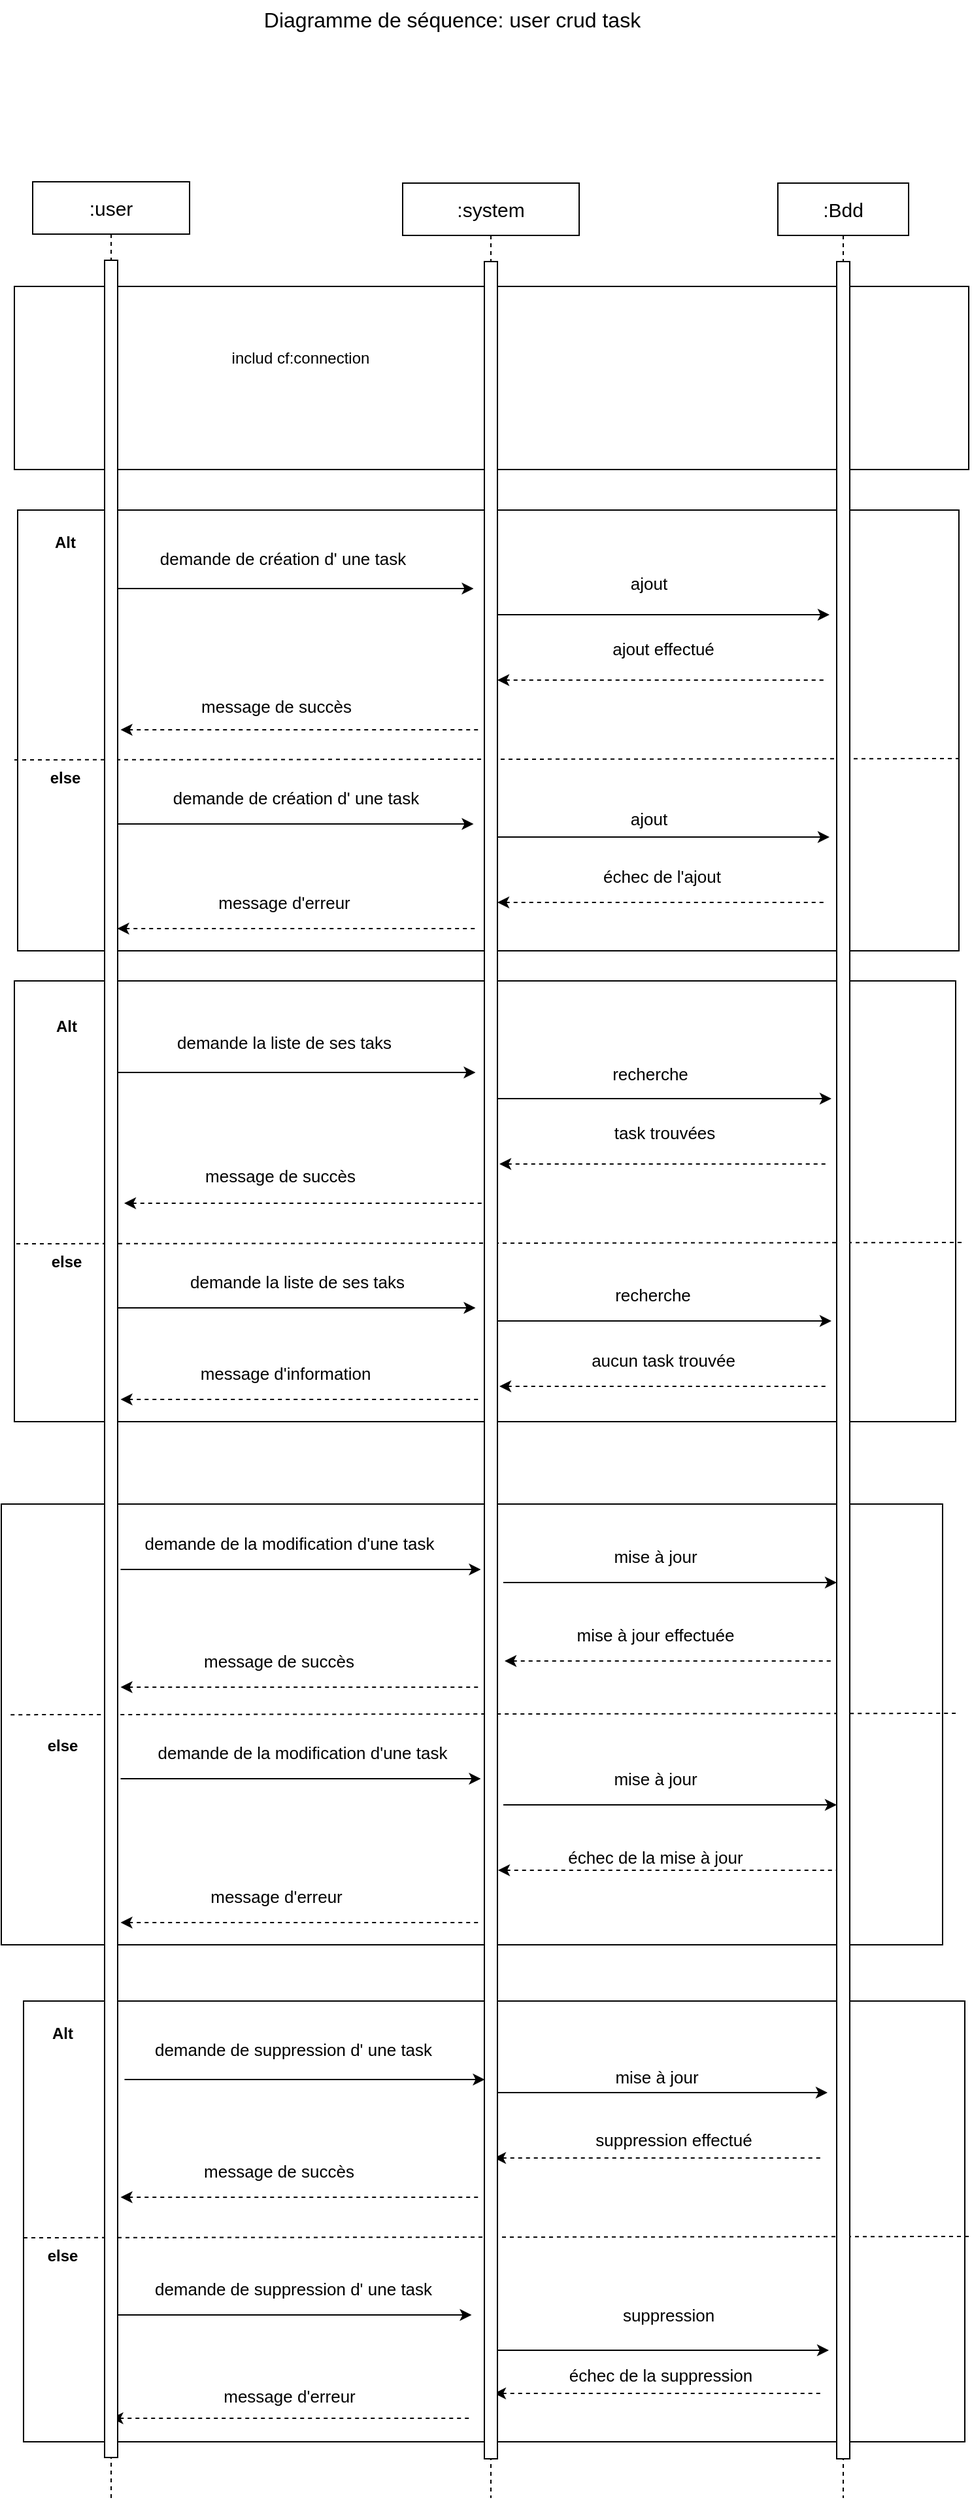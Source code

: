 <mxfile version="24.2.7" type="device">
  <diagram name="Page-1" id="Ps2r2qfA56nc2gu2LYA8">
    <mxGraphModel dx="1364" dy="1928" grid="1" gridSize="10" guides="1" tooltips="1" connect="1" arrows="1" fold="1" page="1" pageScale="1" pageWidth="827" pageHeight="1169" math="0" shadow="0">
      <root>
        <mxCell id="0" />
        <mxCell id="1" parent="0" />
        <mxCell id="K02LzYBaUcVYUtxMERYl-1" value="" style="rounded=0;whiteSpace=wrap;html=1;" vertex="1" parent="1">
          <mxGeometry x="40" width="720" height="337" as="geometry" />
        </mxCell>
        <mxCell id="K02LzYBaUcVYUtxMERYl-2" value="" style="endArrow=classic;html=1;rounded=0;" edge="1" parent="1">
          <mxGeometry width="50" height="50" relative="1" as="geometry">
            <mxPoint x="131.25" y="50" as="sourcePoint" />
            <mxPoint x="406.75" y="50" as="targetPoint" />
          </mxGeometry>
        </mxCell>
        <mxCell id="K02LzYBaUcVYUtxMERYl-3" value="&lt;span style=&quot;font-size: 13px;&quot;&gt;demande de la modification d&#39;une task&lt;/span&gt;" style="edgeLabel;html=1;align=center;verticalAlign=middle;resizable=0;points=[];" vertex="1" connectable="0" parent="K02LzYBaUcVYUtxMERYl-2">
          <mxGeometry x="-0.103" y="3" relative="1" as="geometry">
            <mxPoint x="5" y="-17" as="offset" />
          </mxGeometry>
        </mxCell>
        <mxCell id="K02LzYBaUcVYUtxMERYl-4" value="&lt;span style=&quot;font-size: 13px;&quot;&gt;mise à jour&lt;/span&gt;" style="edgeLabel;html=1;align=center;verticalAlign=middle;resizable=0;points=[];" vertex="1" connectable="0" parent="K02LzYBaUcVYUtxMERYl-2">
          <mxGeometry x="-0.103" y="3" relative="1" as="geometry">
            <mxPoint x="285" y="-7" as="offset" />
          </mxGeometry>
        </mxCell>
        <mxCell id="K02LzYBaUcVYUtxMERYl-5" value="&lt;span style=&quot;font-size: 13px;&quot;&gt;mise à jour effectuée&lt;/span&gt;" style="edgeLabel;html=1;align=center;verticalAlign=middle;resizable=0;points=[];" vertex="1" connectable="0" parent="K02LzYBaUcVYUtxMERYl-2">
          <mxGeometry x="-0.103" y="3" relative="1" as="geometry">
            <mxPoint x="285" y="53" as="offset" />
          </mxGeometry>
        </mxCell>
        <mxCell id="K02LzYBaUcVYUtxMERYl-6" value="&lt;span style=&quot;font-size: 13px;&quot;&gt;message d&#39;erreur&lt;/span&gt;" style="edgeLabel;html=1;align=center;verticalAlign=middle;resizable=0;points=[];" vertex="1" connectable="0" parent="K02LzYBaUcVYUtxMERYl-2">
          <mxGeometry x="-0.103" y="3" relative="1" as="geometry">
            <mxPoint x="5" y="348" as="offset" />
          </mxGeometry>
        </mxCell>
        <mxCell id="K02LzYBaUcVYUtxMERYl-7" value="&lt;span style=&quot;font-size: 13px;&quot;&gt;mise à jour&lt;/span&gt;" style="edgeLabel;html=1;align=center;verticalAlign=middle;resizable=0;points=[];" vertex="1" connectable="0" parent="K02LzYBaUcVYUtxMERYl-2">
          <mxGeometry x="-0.103" y="3" relative="1" as="geometry">
            <mxPoint x="285" y="163" as="offset" />
          </mxGeometry>
        </mxCell>
        <mxCell id="K02LzYBaUcVYUtxMERYl-8" value="" style="endArrow=classic;html=1;rounded=0;" edge="1" parent="1">
          <mxGeometry width="50" height="50" relative="1" as="geometry">
            <mxPoint x="424" y="60" as="sourcePoint" />
            <mxPoint x="679" y="60" as="targetPoint" />
            <Array as="points">
              <mxPoint x="509" y="60" />
            </Array>
          </mxGeometry>
        </mxCell>
        <mxCell id="K02LzYBaUcVYUtxMERYl-9" value="" style="endArrow=none;dashed=1;html=1;rounded=0;startArrow=classic;startFill=1;" edge="1" parent="1">
          <mxGeometry width="50" height="50" relative="1" as="geometry">
            <mxPoint x="425" y="120" as="sourcePoint" />
            <mxPoint x="675" y="120" as="targetPoint" />
          </mxGeometry>
        </mxCell>
        <mxCell id="K02LzYBaUcVYUtxMERYl-10" value="" style="endArrow=classic;html=1;rounded=0;" edge="1" parent="1">
          <mxGeometry width="50" height="50" relative="1" as="geometry">
            <mxPoint x="131.25" y="210" as="sourcePoint" />
            <mxPoint x="406.75" y="210" as="targetPoint" />
          </mxGeometry>
        </mxCell>
        <mxCell id="K02LzYBaUcVYUtxMERYl-11" value="&lt;span style=&quot;font-size: 13px;&quot;&gt;demande de la modification d&#39;une task&lt;/span&gt;" style="edgeLabel;html=1;align=center;verticalAlign=middle;resizable=0;points=[];" vertex="1" connectable="0" parent="K02LzYBaUcVYUtxMERYl-10">
          <mxGeometry x="-0.103" y="3" relative="1" as="geometry">
            <mxPoint x="15" y="-17" as="offset" />
          </mxGeometry>
        </mxCell>
        <mxCell id="K02LzYBaUcVYUtxMERYl-12" value="&lt;span style=&quot;font-size: 13px;&quot;&gt;mise à jour&lt;/span&gt;" style="edgeLabel;html=1;align=center;verticalAlign=middle;resizable=0;points=[];" vertex="1" connectable="0" parent="K02LzYBaUcVYUtxMERYl-10">
          <mxGeometry x="-0.103" y="3" relative="1" as="geometry">
            <mxPoint x="215" y="193" as="offset" />
          </mxGeometry>
        </mxCell>
        <mxCell id="K02LzYBaUcVYUtxMERYl-13" value="&lt;span style=&quot;font-size: 13px;&quot;&gt;échec de la mise à jour&lt;/span&gt;" style="edgeLabel;html=1;align=center;verticalAlign=middle;resizable=0;points=[];" vertex="1" connectable="0" parent="K02LzYBaUcVYUtxMERYl-10">
          <mxGeometry x="-0.103" y="3" relative="1" as="geometry">
            <mxPoint x="285" y="63" as="offset" />
          </mxGeometry>
        </mxCell>
        <mxCell id="K02LzYBaUcVYUtxMERYl-14" value="" style="endArrow=none;dashed=1;html=1;rounded=0;entryX=1.004;entryY=0.611;entryDx=0;entryDy=0;entryPerimeter=0;" edge="1" parent="1">
          <mxGeometry width="50" height="50" relative="1" as="geometry">
            <mxPoint x="47.12" y="161.09" as="sourcePoint" />
            <mxPoint x="770.0" y="159.997" as="targetPoint" />
          </mxGeometry>
        </mxCell>
        <mxCell id="K02LzYBaUcVYUtxMERYl-15" value="" style="endArrow=none;dashed=1;html=1;rounded=0;startArrow=classic;startFill=1;" edge="1" parent="1">
          <mxGeometry width="50" height="50" relative="1" as="geometry">
            <mxPoint x="131.25" y="320" as="sourcePoint" />
            <mxPoint x="406.75" y="320" as="targetPoint" />
          </mxGeometry>
        </mxCell>
        <mxCell id="K02LzYBaUcVYUtxMERYl-16" value="&lt;b&gt;else&lt;/b&gt;" style="text;html=1;align=center;verticalAlign=middle;whiteSpace=wrap;rounded=0;" vertex="1" parent="1">
          <mxGeometry x="57" y="170" width="60" height="30" as="geometry" />
        </mxCell>
        <mxCell id="K02LzYBaUcVYUtxMERYl-17" value="&lt;b&gt;Alt&lt;/b&gt;" style="text;html=1;align=center;verticalAlign=middle;whiteSpace=wrap;rounded=0;" vertex="1" parent="1">
          <mxGeometry x="54.5" y="-105" width="60" height="30" as="geometry" />
        </mxCell>
        <mxCell id="K02LzYBaUcVYUtxMERYl-18" value="" style="rounded=0;whiteSpace=wrap;html=1;" vertex="1" parent="1">
          <mxGeometry x="50" y="-931" width="730" height="140" as="geometry" />
        </mxCell>
        <mxCell id="K02LzYBaUcVYUtxMERYl-19" value="includ cf:connection" style="text;html=1;align=center;verticalAlign=middle;whiteSpace=wrap;rounded=0;" vertex="1" parent="1">
          <mxGeometry x="154" y="-891" width="230" height="30" as="geometry" />
        </mxCell>
        <mxCell id="K02LzYBaUcVYUtxMERYl-20" value="" style="rounded=0;whiteSpace=wrap;html=1;" vertex="1" parent="1">
          <mxGeometry x="57" y="380" width="720" height="337" as="geometry" />
        </mxCell>
        <mxCell id="K02LzYBaUcVYUtxMERYl-21" value="&lt;b&gt;Alt&lt;/b&gt;" style="text;html=1;align=center;verticalAlign=middle;whiteSpace=wrap;rounded=0;" vertex="1" parent="1">
          <mxGeometry x="57" y="390" width="60" height="30" as="geometry" />
        </mxCell>
        <mxCell id="K02LzYBaUcVYUtxMERYl-22" value="" style="endArrow=classic;html=1;rounded=0;" edge="1" parent="1">
          <mxGeometry width="50" height="50" relative="1" as="geometry">
            <mxPoint x="417" y="450" as="sourcePoint" />
            <mxPoint x="672" y="450" as="targetPoint" />
          </mxGeometry>
        </mxCell>
        <mxCell id="K02LzYBaUcVYUtxMERYl-23" value="" style="endArrow=none;dashed=1;html=1;rounded=0;startArrow=classic;startFill=1;" edge="1" parent="1">
          <mxGeometry width="50" height="50" relative="1" as="geometry">
            <mxPoint x="417" y="500" as="sourcePoint" />
            <mxPoint x="667" y="500" as="targetPoint" />
          </mxGeometry>
        </mxCell>
        <mxCell id="K02LzYBaUcVYUtxMERYl-24" value="" style="endArrow=none;dashed=1;html=1;rounded=0;entryX=1.004;entryY=0.611;entryDx=0;entryDy=0;entryPerimeter=0;" edge="1" parent="1">
          <mxGeometry width="50" height="50" relative="1" as="geometry">
            <mxPoint x="57" y="561" as="sourcePoint" />
            <mxPoint x="780" y="560" as="targetPoint" />
          </mxGeometry>
        </mxCell>
        <mxCell id="K02LzYBaUcVYUtxMERYl-25" value="" style="endArrow=classic;html=1;rounded=0;" edge="1" parent="1">
          <mxGeometry width="50" height="50" relative="1" as="geometry">
            <mxPoint x="124.25" y="620" as="sourcePoint" />
            <mxPoint x="399.75" y="620" as="targetPoint" />
          </mxGeometry>
        </mxCell>
        <mxCell id="K02LzYBaUcVYUtxMERYl-26" value="&lt;span style=&quot;font-size: 13px;&quot;&gt;demande de suppression d&#39; une task&lt;/span&gt;" style="edgeLabel;html=1;align=center;verticalAlign=middle;resizable=0;points=[];" vertex="1" connectable="0" parent="K02LzYBaUcVYUtxMERYl-25">
          <mxGeometry x="-0.103" y="3" relative="1" as="geometry">
            <mxPoint x="15" y="-17" as="offset" />
          </mxGeometry>
        </mxCell>
        <mxCell id="K02LzYBaUcVYUtxMERYl-27" value="&lt;span style=&quot;font-size: 13px;&quot;&gt;suppression&lt;/span&gt;" style="edgeLabel;html=1;align=center;verticalAlign=middle;resizable=0;points=[];" vertex="1" connectable="0" parent="K02LzYBaUcVYUtxMERYl-25">
          <mxGeometry x="-0.103" y="3" relative="1" as="geometry">
            <mxPoint x="302" y="3" as="offset" />
          </mxGeometry>
        </mxCell>
        <mxCell id="K02LzYBaUcVYUtxMERYl-28" value="&lt;span style=&quot;font-size: 13px;&quot;&gt;échec de la suppression&lt;/span&gt;" style="edgeLabel;html=1;align=center;verticalAlign=middle;resizable=0;points=[];" vertex="1" connectable="0" parent="K02LzYBaUcVYUtxMERYl-25">
          <mxGeometry x="-0.103" y="3" relative="1" as="geometry">
            <mxPoint x="296" y="49" as="offset" />
          </mxGeometry>
        </mxCell>
        <mxCell id="K02LzYBaUcVYUtxMERYl-29" value="" style="endArrow=none;dashed=1;html=1;rounded=0;startArrow=classic;startFill=1;" edge="1" parent="1">
          <mxGeometry width="50" height="50" relative="1" as="geometry">
            <mxPoint x="124.25" y="699" as="sourcePoint" />
            <mxPoint x="399.75" y="699" as="targetPoint" />
          </mxGeometry>
        </mxCell>
        <mxCell id="K02LzYBaUcVYUtxMERYl-30" value="" style="endArrow=none;dashed=1;html=1;rounded=0;startArrow=classic;startFill=1;" edge="1" parent="1">
          <mxGeometry width="50" height="50" relative="1" as="geometry">
            <mxPoint x="417" y="680" as="sourcePoint" />
            <mxPoint x="667" y="680" as="targetPoint" />
          </mxGeometry>
        </mxCell>
        <mxCell id="K02LzYBaUcVYUtxMERYl-31" value="&lt;b&gt;else&lt;/b&gt;" style="text;html=1;align=center;verticalAlign=middle;whiteSpace=wrap;rounded=0;" vertex="1" parent="1">
          <mxGeometry x="57" y="560" width="60" height="30" as="geometry" />
        </mxCell>
        <mxCell id="K02LzYBaUcVYUtxMERYl-32" value="" style="endArrow=classic;html=1;rounded=0;" edge="1" parent="1">
          <mxGeometry width="50" height="50" relative="1" as="geometry">
            <mxPoint x="424" y="230" as="sourcePoint" />
            <mxPoint x="679" y="230" as="targetPoint" />
            <Array as="points">
              <mxPoint x="509" y="230" />
            </Array>
          </mxGeometry>
        </mxCell>
        <mxCell id="K02LzYBaUcVYUtxMERYl-33" value="" style="endArrow=classic;html=1;rounded=0;" edge="1" parent="1">
          <mxGeometry width="50" height="50" relative="1" as="geometry">
            <mxPoint x="418" y="647" as="sourcePoint" />
            <mxPoint x="673" y="647" as="targetPoint" />
            <Array as="points">
              <mxPoint x="503" y="647" />
            </Array>
          </mxGeometry>
        </mxCell>
        <mxCell id="K02LzYBaUcVYUtxMERYl-34" value="" style="endArrow=classic;html=1;rounded=0;" edge="1" parent="1">
          <mxGeometry width="50" height="50" relative="1" as="geometry">
            <mxPoint x="134.25" y="440" as="sourcePoint" />
            <mxPoint x="409.75" y="440" as="targetPoint" />
          </mxGeometry>
        </mxCell>
        <mxCell id="K02LzYBaUcVYUtxMERYl-35" value="&lt;span style=&quot;font-size: 13px;&quot;&gt;demande de suppression d&#39; une task&lt;/span&gt;" style="edgeLabel;html=1;align=center;verticalAlign=middle;resizable=0;points=[];" vertex="1" connectable="0" parent="K02LzYBaUcVYUtxMERYl-34">
          <mxGeometry x="-0.103" y="3" relative="1" as="geometry">
            <mxPoint x="5" y="-20" as="offset" />
          </mxGeometry>
        </mxCell>
        <mxCell id="K02LzYBaUcVYUtxMERYl-36" value="&lt;span style=&quot;font-size: 13px;&quot;&gt;suppression effectué&lt;/span&gt;" style="edgeLabel;html=1;align=center;verticalAlign=middle;resizable=0;points=[];" vertex="1" connectable="0" parent="K02LzYBaUcVYUtxMERYl-34">
          <mxGeometry x="-0.103" y="3" relative="1" as="geometry">
            <mxPoint x="296" y="49" as="offset" />
          </mxGeometry>
        </mxCell>
        <mxCell id="K02LzYBaUcVYUtxMERYl-37" value="&lt;span style=&quot;font-size: 13px;&quot;&gt;message d&#39;erreur&lt;/span&gt;" style="edgeLabel;html=1;align=center;verticalAlign=middle;resizable=0;points=[];" vertex="1" connectable="0" parent="K02LzYBaUcVYUtxMERYl-34">
          <mxGeometry x="-0.103" y="3" relative="1" as="geometry">
            <mxPoint x="2" y="245" as="offset" />
          </mxGeometry>
        </mxCell>
        <mxCell id="K02LzYBaUcVYUtxMERYl-38" value="&lt;span style=&quot;font-size: 13px;&quot;&gt;mise à jour&lt;/span&gt;" style="edgeLabel;html=1;align=center;verticalAlign=middle;resizable=0;points=[];" vertex="1" connectable="0" parent="1">
          <mxGeometry x="540.25" y="432" as="geometry">
            <mxPoint y="6" as="offset" />
          </mxGeometry>
        </mxCell>
        <mxCell id="K02LzYBaUcVYUtxMERYl-39" value="" style="rounded=0;whiteSpace=wrap;html=1;" vertex="1" parent="1">
          <mxGeometry x="52.5" y="-760" width="720" height="337" as="geometry" />
        </mxCell>
        <mxCell id="K02LzYBaUcVYUtxMERYl-40" value="&lt;b&gt;Alt&lt;/b&gt;" style="text;html=1;align=center;verticalAlign=middle;whiteSpace=wrap;rounded=0;" vertex="1" parent="1">
          <mxGeometry x="58.5" y="-750" width="60" height="30" as="geometry" />
        </mxCell>
        <mxCell id="K02LzYBaUcVYUtxMERYl-41" value="" style="endArrow=none;dashed=1;html=1;rounded=0;entryX=1.004;entryY=0.611;entryDx=0;entryDy=0;entryPerimeter=0;" edge="1" parent="1">
          <mxGeometry width="50" height="50" relative="1" as="geometry">
            <mxPoint x="50" y="-569" as="sourcePoint" />
            <mxPoint x="773" y="-570" as="targetPoint" />
          </mxGeometry>
        </mxCell>
        <mxCell id="K02LzYBaUcVYUtxMERYl-42" value="" style="endArrow=classic;html=1;rounded=0;" edge="1" parent="1">
          <mxGeometry width="50" height="50" relative="1" as="geometry">
            <mxPoint x="125.75" y="-700" as="sourcePoint" />
            <mxPoint x="401.25" y="-700" as="targetPoint" />
          </mxGeometry>
        </mxCell>
        <mxCell id="K02LzYBaUcVYUtxMERYl-43" value="&lt;span style=&quot;font-size: 13px;&quot;&gt;demande de création d&#39; une task&lt;/span&gt;" style="edgeLabel;html=1;align=center;verticalAlign=middle;resizable=0;points=[];" vertex="1" connectable="0" parent="K02LzYBaUcVYUtxMERYl-42">
          <mxGeometry x="-0.103" y="3" relative="1" as="geometry">
            <mxPoint x="5" y="-20" as="offset" />
          </mxGeometry>
        </mxCell>
        <mxCell id="K02LzYBaUcVYUtxMERYl-44" value="&lt;span style=&quot;font-size: 13px;&quot;&gt;ajout effectué&lt;/span&gt;" style="edgeLabel;html=1;align=center;verticalAlign=middle;resizable=0;points=[];" vertex="1" connectable="0" parent="K02LzYBaUcVYUtxMERYl-42">
          <mxGeometry x="-0.103" y="3" relative="1" as="geometry">
            <mxPoint x="296" y="49" as="offset" />
          </mxGeometry>
        </mxCell>
        <mxCell id="K02LzYBaUcVYUtxMERYl-45" value="&lt;span style=&quot;font-size: 13px;&quot;&gt;message d&#39;erreur&lt;/span&gt;" style="edgeLabel;html=1;align=center;verticalAlign=middle;resizable=0;points=[];" vertex="1" connectable="0" parent="K02LzYBaUcVYUtxMERYl-42">
          <mxGeometry x="-0.103" y="3" relative="1" as="geometry">
            <mxPoint x="6" y="243" as="offset" />
          </mxGeometry>
        </mxCell>
        <mxCell id="K02LzYBaUcVYUtxMERYl-46" value="&lt;span style=&quot;font-size: 13px;&quot;&gt;demande de création d&#39; une task&lt;/span&gt;" style="edgeLabel;html=1;align=center;verticalAlign=middle;resizable=0;points=[];" vertex="1" connectable="0" parent="K02LzYBaUcVYUtxMERYl-42">
          <mxGeometry x="-0.103" y="3" relative="1" as="geometry">
            <mxPoint x="15" y="163" as="offset" />
          </mxGeometry>
        </mxCell>
        <mxCell id="K02LzYBaUcVYUtxMERYl-47" value="&lt;span style=&quot;font-size: 13px;&quot;&gt;échec de l&#39;ajout&lt;/span&gt;" style="edgeLabel;html=1;align=center;verticalAlign=middle;resizable=0;points=[];" vertex="1" connectable="0" parent="K02LzYBaUcVYUtxMERYl-42">
          <mxGeometry x="-0.103" y="3" relative="1" as="geometry">
            <mxPoint x="295" y="223" as="offset" />
          </mxGeometry>
        </mxCell>
        <mxCell id="K02LzYBaUcVYUtxMERYl-48" value="&lt;span style=&quot;font-size: 13px;&quot;&gt;message de succès&lt;/span&gt;" style="edgeLabel;html=1;align=center;verticalAlign=middle;resizable=0;points=[];" vertex="1" connectable="0" parent="K02LzYBaUcVYUtxMERYl-42">
          <mxGeometry x="-0.103" y="3" relative="1" as="geometry">
            <mxPoint y="93" as="offset" />
          </mxGeometry>
        </mxCell>
        <mxCell id="K02LzYBaUcVYUtxMERYl-49" value="" style="endArrow=classic;html=1;rounded=0;" edge="1" parent="1">
          <mxGeometry width="50" height="50" relative="1" as="geometry">
            <mxPoint x="418.5" y="-680" as="sourcePoint" />
            <mxPoint x="673.5" y="-680" as="targetPoint" />
          </mxGeometry>
        </mxCell>
        <mxCell id="K02LzYBaUcVYUtxMERYl-50" value="" style="endArrow=none;dashed=1;html=1;rounded=0;startArrow=classic;startFill=1;" edge="1" parent="1">
          <mxGeometry width="50" height="50" relative="1" as="geometry">
            <mxPoint x="419.5" y="-630" as="sourcePoint" />
            <mxPoint x="669.5" y="-630" as="targetPoint" />
          </mxGeometry>
        </mxCell>
        <mxCell id="K02LzYBaUcVYUtxMERYl-51" value="" style="endArrow=none;dashed=1;html=1;rounded=0;startArrow=classic;startFill=1;" edge="1" parent="1">
          <mxGeometry width="50" height="50" relative="1" as="geometry">
            <mxPoint x="128.75" y="-440" as="sourcePoint" />
            <mxPoint x="404.25" y="-440" as="targetPoint" />
          </mxGeometry>
        </mxCell>
        <mxCell id="K02LzYBaUcVYUtxMERYl-52" value="&lt;span style=&quot;font-size: 13px;&quot;&gt;ajout&lt;/span&gt;" style="edgeLabel;html=1;align=center;verticalAlign=middle;resizable=0;points=[];" vertex="1" connectable="0" parent="1">
          <mxGeometry x="534.75" y="-710" as="geometry">
            <mxPoint y="6" as="offset" />
          </mxGeometry>
        </mxCell>
        <mxCell id="K02LzYBaUcVYUtxMERYl-53" value="&lt;b&gt;else&lt;/b&gt;" style="text;html=1;align=center;verticalAlign=middle;whiteSpace=wrap;rounded=0;" vertex="1" parent="1">
          <mxGeometry x="58.5" y="-570" width="60" height="30" as="geometry" />
        </mxCell>
        <mxCell id="K02LzYBaUcVYUtxMERYl-54" value="" style="endArrow=classic;html=1;rounded=0;" edge="1" parent="1">
          <mxGeometry width="50" height="50" relative="1" as="geometry">
            <mxPoint x="125.75" y="-520" as="sourcePoint" />
            <mxPoint x="401.25" y="-520" as="targetPoint" />
          </mxGeometry>
        </mxCell>
        <mxCell id="K02LzYBaUcVYUtxMERYl-55" value="" style="endArrow=none;dashed=1;html=1;rounded=0;startArrow=classic;startFill=1;" edge="1" parent="1">
          <mxGeometry width="50" height="50" relative="1" as="geometry">
            <mxPoint x="419.5" y="-460" as="sourcePoint" />
            <mxPoint x="669.5" y="-460" as="targetPoint" />
          </mxGeometry>
        </mxCell>
        <mxCell id="K02LzYBaUcVYUtxMERYl-56" value="" style="endArrow=classic;html=1;rounded=0;" edge="1" parent="1">
          <mxGeometry width="50" height="50" relative="1" as="geometry">
            <mxPoint x="418.5" y="-510" as="sourcePoint" />
            <mxPoint x="673.5" y="-510" as="targetPoint" />
          </mxGeometry>
        </mxCell>
        <mxCell id="K02LzYBaUcVYUtxMERYl-57" value="&lt;span style=&quot;font-size: 13px;&quot;&gt;ajout&lt;/span&gt;" style="edgeLabel;html=1;align=center;verticalAlign=middle;resizable=0;points=[];" vertex="1" connectable="0" parent="1">
          <mxGeometry x="534.75" y="-530" as="geometry">
            <mxPoint y="6" as="offset" />
          </mxGeometry>
        </mxCell>
        <mxCell id="K02LzYBaUcVYUtxMERYl-58" value="" style="rounded=0;whiteSpace=wrap;html=1;" vertex="1" parent="1">
          <mxGeometry x="50" y="-400" width="720" height="337" as="geometry" />
        </mxCell>
        <mxCell id="K02LzYBaUcVYUtxMERYl-59" value="&lt;b&gt;Alt&lt;/b&gt;" style="text;html=1;align=center;verticalAlign=middle;whiteSpace=wrap;rounded=0;" vertex="1" parent="1">
          <mxGeometry x="60" y="-380" width="60" height="30" as="geometry" />
        </mxCell>
        <mxCell id="K02LzYBaUcVYUtxMERYl-60" value="" style="endArrow=none;dashed=1;html=1;rounded=0;entryX=1.004;entryY=0.611;entryDx=0;entryDy=0;entryPerimeter=0;" edge="1" parent="1">
          <mxGeometry width="50" height="50" relative="1" as="geometry">
            <mxPoint x="51.5" y="-199" as="sourcePoint" />
            <mxPoint x="774.5" y="-200" as="targetPoint" />
          </mxGeometry>
        </mxCell>
        <mxCell id="K02LzYBaUcVYUtxMERYl-61" value="" style="endArrow=classic;html=1;rounded=0;" edge="1" parent="1">
          <mxGeometry width="50" height="50" relative="1" as="geometry">
            <mxPoint x="127.25" y="-330" as="sourcePoint" />
            <mxPoint x="402.75" y="-330" as="targetPoint" />
          </mxGeometry>
        </mxCell>
        <mxCell id="K02LzYBaUcVYUtxMERYl-62" value="&lt;span style=&quot;font-size: 13px;&quot;&gt;demande la liste de ses taks&lt;/span&gt;" style="edgeLabel;html=1;align=center;verticalAlign=middle;resizable=0;points=[];" vertex="1" connectable="0" parent="K02LzYBaUcVYUtxMERYl-61">
          <mxGeometry x="-0.103" y="3" relative="1" as="geometry">
            <mxPoint x="5" y="-20" as="offset" />
          </mxGeometry>
        </mxCell>
        <mxCell id="K02LzYBaUcVYUtxMERYl-63" value="&lt;span style=&quot;font-size: 13px;&quot;&gt;task trouvées&lt;/span&gt;" style="edgeLabel;html=1;align=center;verticalAlign=middle;resizable=0;points=[];" vertex="1" connectable="0" parent="K02LzYBaUcVYUtxMERYl-61">
          <mxGeometry x="-0.103" y="3" relative="1" as="geometry">
            <mxPoint x="296" y="49" as="offset" />
          </mxGeometry>
        </mxCell>
        <mxCell id="K02LzYBaUcVYUtxMERYl-64" value="&lt;span style=&quot;font-size: 13px;&quot;&gt;message d&#39;information&lt;/span&gt;" style="edgeLabel;html=1;align=center;verticalAlign=middle;resizable=0;points=[];" vertex="1" connectable="0" parent="K02LzYBaUcVYUtxMERYl-61">
          <mxGeometry x="-0.103" y="3" relative="1" as="geometry">
            <mxPoint x="6" y="233" as="offset" />
          </mxGeometry>
        </mxCell>
        <mxCell id="K02LzYBaUcVYUtxMERYl-65" value="&lt;span style=&quot;font-size: 13px;&quot;&gt;demande la liste de ses taks&lt;/span&gt;" style="edgeLabel;html=1;align=center;verticalAlign=middle;resizable=0;points=[];" vertex="1" connectable="0" parent="K02LzYBaUcVYUtxMERYl-61">
          <mxGeometry x="-0.103" y="3" relative="1" as="geometry">
            <mxPoint x="15" y="163" as="offset" />
          </mxGeometry>
        </mxCell>
        <mxCell id="K02LzYBaUcVYUtxMERYl-66" value="&lt;span style=&quot;font-size: 13px;&quot;&gt;aucun task trouvée&lt;/span&gt;" style="edgeLabel;html=1;align=center;verticalAlign=middle;resizable=0;points=[];" vertex="1" connectable="0" parent="K02LzYBaUcVYUtxMERYl-61">
          <mxGeometry x="-0.103" y="3" relative="1" as="geometry">
            <mxPoint x="295" y="223" as="offset" />
          </mxGeometry>
        </mxCell>
        <mxCell id="K02LzYBaUcVYUtxMERYl-67" value="&lt;span style=&quot;font-size: 13px;&quot;&gt;message d&#39;erreur&lt;/span&gt;" style="edgeLabel;html=1;align=center;verticalAlign=middle;resizable=0;points=[];" vertex="1" connectable="0" parent="K02LzYBaUcVYUtxMERYl-61">
          <mxGeometry x="-0.103" y="3" relative="1" as="geometry">
            <mxPoint x="-1" y="633" as="offset" />
          </mxGeometry>
        </mxCell>
        <mxCell id="K02LzYBaUcVYUtxMERYl-68" value="" style="endArrow=classic;html=1;rounded=0;" edge="1" parent="1">
          <mxGeometry width="50" height="50" relative="1" as="geometry">
            <mxPoint x="420" y="-310" as="sourcePoint" />
            <mxPoint x="675" y="-310" as="targetPoint" />
          </mxGeometry>
        </mxCell>
        <mxCell id="K02LzYBaUcVYUtxMERYl-69" value="" style="endArrow=none;dashed=1;html=1;rounded=0;startArrow=classic;startFill=1;" edge="1" parent="1">
          <mxGeometry width="50" height="50" relative="1" as="geometry">
            <mxPoint x="421" y="-260" as="sourcePoint" />
            <mxPoint x="671" y="-260" as="targetPoint" />
          </mxGeometry>
        </mxCell>
        <mxCell id="K02LzYBaUcVYUtxMERYl-70" value="" style="endArrow=none;dashed=1;html=1;rounded=0;startArrow=classic;startFill=1;" edge="1" parent="1">
          <mxGeometry width="50" height="50" relative="1" as="geometry">
            <mxPoint x="131.25" y="-80" as="sourcePoint" />
            <mxPoint x="406.75" y="-80" as="targetPoint" />
          </mxGeometry>
        </mxCell>
        <mxCell id="K02LzYBaUcVYUtxMERYl-71" value="&lt;span style=&quot;font-size: 13px;&quot;&gt;recherche&lt;/span&gt;" style="edgeLabel;html=1;align=center;verticalAlign=middle;resizable=0;points=[];" vertex="1" connectable="0" parent="1">
          <mxGeometry x="530" y="-320" as="geometry">
            <mxPoint x="6" y="-9" as="offset" />
          </mxGeometry>
        </mxCell>
        <mxCell id="K02LzYBaUcVYUtxMERYl-72" value="&lt;b&gt;else&lt;/b&gt;" style="text;html=1;align=center;verticalAlign=middle;whiteSpace=wrap;rounded=0;" vertex="1" parent="1">
          <mxGeometry x="60" y="-200" width="60" height="30" as="geometry" />
        </mxCell>
        <mxCell id="K02LzYBaUcVYUtxMERYl-73" value="" style="endArrow=classic;html=1;rounded=0;" edge="1" parent="1">
          <mxGeometry width="50" height="50" relative="1" as="geometry">
            <mxPoint x="127.25" y="-150" as="sourcePoint" />
            <mxPoint x="402.75" y="-150" as="targetPoint" />
          </mxGeometry>
        </mxCell>
        <mxCell id="K02LzYBaUcVYUtxMERYl-74" value="" style="endArrow=none;dashed=1;html=1;rounded=0;startArrow=classic;startFill=1;" edge="1" parent="1">
          <mxGeometry width="50" height="50" relative="1" as="geometry">
            <mxPoint x="421" y="-90" as="sourcePoint" />
            <mxPoint x="671" y="-90" as="targetPoint" />
          </mxGeometry>
        </mxCell>
        <mxCell id="K02LzYBaUcVYUtxMERYl-75" value="" style="endArrow=classic;html=1;rounded=0;" edge="1" parent="1">
          <mxGeometry width="50" height="50" relative="1" as="geometry">
            <mxPoint x="420" y="-140" as="sourcePoint" />
            <mxPoint x="675" y="-140" as="targetPoint" />
          </mxGeometry>
        </mxCell>
        <mxCell id="K02LzYBaUcVYUtxMERYl-76" value="&lt;span style=&quot;font-size: 13px;&quot;&gt;recherche&lt;/span&gt;" style="edgeLabel;html=1;align=center;verticalAlign=middle;resizable=0;points=[];" vertex="1" connectable="0" parent="1">
          <mxGeometry x="520" y="-150" as="geometry">
            <mxPoint x="18" y="-10" as="offset" />
          </mxGeometry>
        </mxCell>
        <mxCell id="K02LzYBaUcVYUtxMERYl-77" value="&lt;font style=&quot;font-size: 15px;&quot;&gt;:user&lt;/font&gt;" style="shape=umlLifeline;perimeter=lifelinePerimeter;whiteSpace=wrap;html=1;container=0;dropTarget=0;collapsible=0;recursiveResize=0;outlineConnect=0;portConstraint=eastwest;newEdgeStyle={&quot;edgeStyle&quot;:&quot;elbowEdgeStyle&quot;,&quot;elbow&quot;:&quot;vertical&quot;,&quot;curved&quot;:0,&quot;rounded&quot;:0};" vertex="1" parent="1">
          <mxGeometry x="64" y="-1011" width="120" height="1771" as="geometry" />
        </mxCell>
        <mxCell id="K02LzYBaUcVYUtxMERYl-78" value="" style="html=1;points=[];perimeter=orthogonalPerimeter;outlineConnect=0;targetShapes=umlLifeline;portConstraint=eastwest;newEdgeStyle={&quot;edgeStyle&quot;:&quot;elbowEdgeStyle&quot;,&quot;elbow&quot;:&quot;vertical&quot;,&quot;curved&quot;:0,&quot;rounded&quot;:0};" vertex="1" parent="K02LzYBaUcVYUtxMERYl-77">
          <mxGeometry x="55" y="60" width="10" height="1680" as="geometry" />
        </mxCell>
        <mxCell id="K02LzYBaUcVYUtxMERYl-79" value="&lt;font style=&quot;font-size: 15px;&quot;&gt;:system&lt;/font&gt;" style="shape=umlLifeline;perimeter=lifelinePerimeter;whiteSpace=wrap;html=1;container=0;dropTarget=0;collapsible=0;recursiveResize=0;outlineConnect=0;portConstraint=eastwest;newEdgeStyle={&quot;edgeStyle&quot;:&quot;elbowEdgeStyle&quot;,&quot;elbow&quot;:&quot;vertical&quot;,&quot;curved&quot;:0,&quot;rounded&quot;:0};" vertex="1" parent="1">
          <mxGeometry x="347" y="-1010" width="135" height="1770" as="geometry" />
        </mxCell>
        <mxCell id="K02LzYBaUcVYUtxMERYl-80" value="" style="html=1;points=[];perimeter=orthogonalPerimeter;outlineConnect=0;targetShapes=umlLifeline;portConstraint=eastwest;newEdgeStyle={&quot;edgeStyle&quot;:&quot;elbowEdgeStyle&quot;,&quot;elbow&quot;:&quot;vertical&quot;,&quot;curved&quot;:0,&quot;rounded&quot;:0};" vertex="1" parent="K02LzYBaUcVYUtxMERYl-79">
          <mxGeometry x="62.5" y="60" width="10" height="1680" as="geometry" />
        </mxCell>
        <mxCell id="K02LzYBaUcVYUtxMERYl-81" value="&lt;font style=&quot;font-size: 15px;&quot;&gt;:Bdd&lt;/font&gt;" style="shape=umlLifeline;perimeter=lifelinePerimeter;whiteSpace=wrap;html=1;container=0;dropTarget=0;collapsible=0;recursiveResize=0;outlineConnect=0;portConstraint=eastwest;newEdgeStyle={&quot;edgeStyle&quot;:&quot;elbowEdgeStyle&quot;,&quot;elbow&quot;:&quot;vertical&quot;,&quot;curved&quot;:0,&quot;rounded&quot;:0};" vertex="1" parent="1">
          <mxGeometry x="634" y="-1010" width="100" height="1770" as="geometry" />
        </mxCell>
        <mxCell id="K02LzYBaUcVYUtxMERYl-82" value="&lt;span style=&quot;color: rgba(0, 0, 0, 0); font-family: monospace; font-size: 0px; text-align: start;&quot;&gt;%3CmxGraphModel%3E%3Croot%3E%3CmxCell%20id%3D%220%22%2F%3E%3CmxCell%20id%3D%221%22%20parent%3D%220%22%2F%3E%3CmxCell%20id%3D%222%22%20value%3D%22%26lt%3Bfont%20style%3D%26quot%3Bfont-size%3A%2015px%3B%26quot%3B%26gt%3B%3Asystem%26lt%3B%2Ffont%26gt%3B%22%20style%3D%22shape%3DumlLifeline%3Bperimeter%3DlifelinePerimeter%3BwhiteSpace%3Dwrap%3Bhtml%3D1%3Bcontainer%3D0%3BdropTarget%3D0%3Bcollapsible%3D0%3BrecursiveResize%3D0%3BoutlineConnect%3D0%3BportConstraint%3Deastwest%3BnewEdgeStyle%3D%7B%26quot%3BedgeStyle%26quot%3B%3A%26quot%3BelbowEdgeStyle%26quot%3B%2C%26quot%3Belbow%26quot%3B%3A%26quot%3Bvertical%26quot%3B%2C%26quot%3Bcurved%26quot%3B%3A0%2C%26quot%3Brounded%26quot%3B%3A0%7D%3B%22%20vertex%3D%221%22%20parent%3D%221%22%3E%3CmxGeometry%20x%3D%22347%22%20y%3D%22-1010%22%20width%3D%22135%22%20height%3D%221460%22%20as%3D%22geometry%22%2F%3E%3C%2FmxCell%3E%3CmxCell%20id%3D%223%22%20value%3D%22%22%20style%3D%22html%3D1%3Bpoints%3D%5B%5D%3Bperimeter%3DorthogonalPerimeter%3BoutlineConnect%3D0%3BtargetShapes%3DumlLifeline%3BportConstraint%3Deastwest%3BnewEdgeStyle%3D%7B%26quot%3BedgeStyle%26quot%3B%3A%26quot%3BelbowEdgeStyle%26quot%3B%2C%26quot%3Belbow%26quot%3B%3A%26quot%3Bvertical%26quot%3B%2C%26quot%3Bcurved%26quot%3B%3A0%2C%26quot%3Brounded%26quot%3B%3A0%7D%3B%22%20vertex%3D%221%22%20parent%3D%222%22%3E%3CmxGeometry%20x%3D%2262.5%22%20y%3D%2260%22%20width%3D%2210%22%20height%3D%22910%22%20as%3D%22geometry%22%2F%3E%3C%2FmxCell%3E%3C%2Froot%3E%3C%2FmxGraphModel%3E&lt;/span&gt;" style="html=1;points=[];perimeter=orthogonalPerimeter;outlineConnect=0;targetShapes=umlLifeline;portConstraint=eastwest;newEdgeStyle={&quot;edgeStyle&quot;:&quot;elbowEdgeStyle&quot;,&quot;elbow&quot;:&quot;vertical&quot;,&quot;curved&quot;:0,&quot;rounded&quot;:0};" vertex="1" parent="1">
          <mxGeometry x="679" y="-950" width="10" height="1680" as="geometry" />
        </mxCell>
        <mxCell id="K02LzYBaUcVYUtxMERYl-83" value="" style="endArrow=none;dashed=1;html=1;rounded=0;startArrow=classic;startFill=1;" edge="1" parent="1">
          <mxGeometry width="50" height="50" relative="1" as="geometry">
            <mxPoint x="420" y="280" as="sourcePoint" />
            <mxPoint x="679" y="280" as="targetPoint" />
          </mxGeometry>
        </mxCell>
        <mxCell id="K02LzYBaUcVYUtxMERYl-84" value="" style="endArrow=none;dashed=1;html=1;rounded=0;startArrow=classic;startFill=1;" edge="1" parent="1" target="K02LzYBaUcVYUtxMERYl-80">
          <mxGeometry width="50" height="50" relative="1" as="geometry">
            <mxPoint x="134" y="-230" as="sourcePoint" />
            <mxPoint x="384" y="-230" as="targetPoint" />
          </mxGeometry>
        </mxCell>
        <mxCell id="K02LzYBaUcVYUtxMERYl-85" value="" style="endArrow=none;dashed=1;html=1;rounded=0;startArrow=classic;startFill=1;" edge="1" parent="1">
          <mxGeometry width="50" height="50" relative="1" as="geometry">
            <mxPoint x="131.25" y="-592" as="sourcePoint" />
            <mxPoint x="406.75" y="-592" as="targetPoint" />
          </mxGeometry>
        </mxCell>
        <mxCell id="K02LzYBaUcVYUtxMERYl-86" value="&lt;span style=&quot;font-size: 13px;&quot;&gt;message de succès&lt;/span&gt;" style="edgeLabel;html=1;align=center;verticalAlign=middle;resizable=0;points=[];" vertex="1" connectable="0" parent="1">
          <mxGeometry x="259.75" y="-250" as="geometry">
            <mxPoint x="-7" y="-1" as="offset" />
          </mxGeometry>
        </mxCell>
        <mxCell id="K02LzYBaUcVYUtxMERYl-87" value="" style="endArrow=none;dashed=1;html=1;rounded=0;startArrow=classic;startFill=1;" edge="1" parent="1">
          <mxGeometry width="50" height="50" relative="1" as="geometry">
            <mxPoint x="131.25" y="530" as="sourcePoint" />
            <mxPoint x="406.75" y="530" as="targetPoint" />
          </mxGeometry>
        </mxCell>
        <mxCell id="K02LzYBaUcVYUtxMERYl-88" value="&lt;span style=&quot;font-size: 13px;&quot;&gt;message de succès&lt;/span&gt;" style="edgeLabel;html=1;align=center;verticalAlign=middle;resizable=0;points=[];" vertex="1" connectable="0" parent="1">
          <mxGeometry x="259.75" y="100" as="geometry">
            <mxPoint x="-8" y="20" as="offset" />
          </mxGeometry>
        </mxCell>
        <mxCell id="K02LzYBaUcVYUtxMERYl-89" value="" style="endArrow=none;dashed=1;html=1;rounded=0;startArrow=classic;startFill=1;" edge="1" parent="1">
          <mxGeometry width="50" height="50" relative="1" as="geometry">
            <mxPoint x="131.25" y="140" as="sourcePoint" />
            <mxPoint x="406.75" y="140" as="targetPoint" />
          </mxGeometry>
        </mxCell>
        <mxCell id="K02LzYBaUcVYUtxMERYl-90" value="&lt;span style=&quot;font-size: 13px;&quot;&gt;message de succès&lt;/span&gt;" style="edgeLabel;html=1;align=center;verticalAlign=middle;resizable=0;points=[];" vertex="1" connectable="0" parent="1">
          <mxGeometry x="259.75" y="490" as="geometry">
            <mxPoint x="-8" y="20" as="offset" />
          </mxGeometry>
        </mxCell>
        <mxCell id="K02LzYBaUcVYUtxMERYl-91" value="&lt;font style=&quot;font-size: 16px;&quot;&gt;Diagramme de séquence: user crud task&lt;/font&gt;" style="text;html=1;align=center;verticalAlign=middle;whiteSpace=wrap;rounded=0;" vertex="1" parent="1">
          <mxGeometry x="234.75" y="-1150" width="300" height="30" as="geometry" />
        </mxCell>
      </root>
    </mxGraphModel>
  </diagram>
</mxfile>
